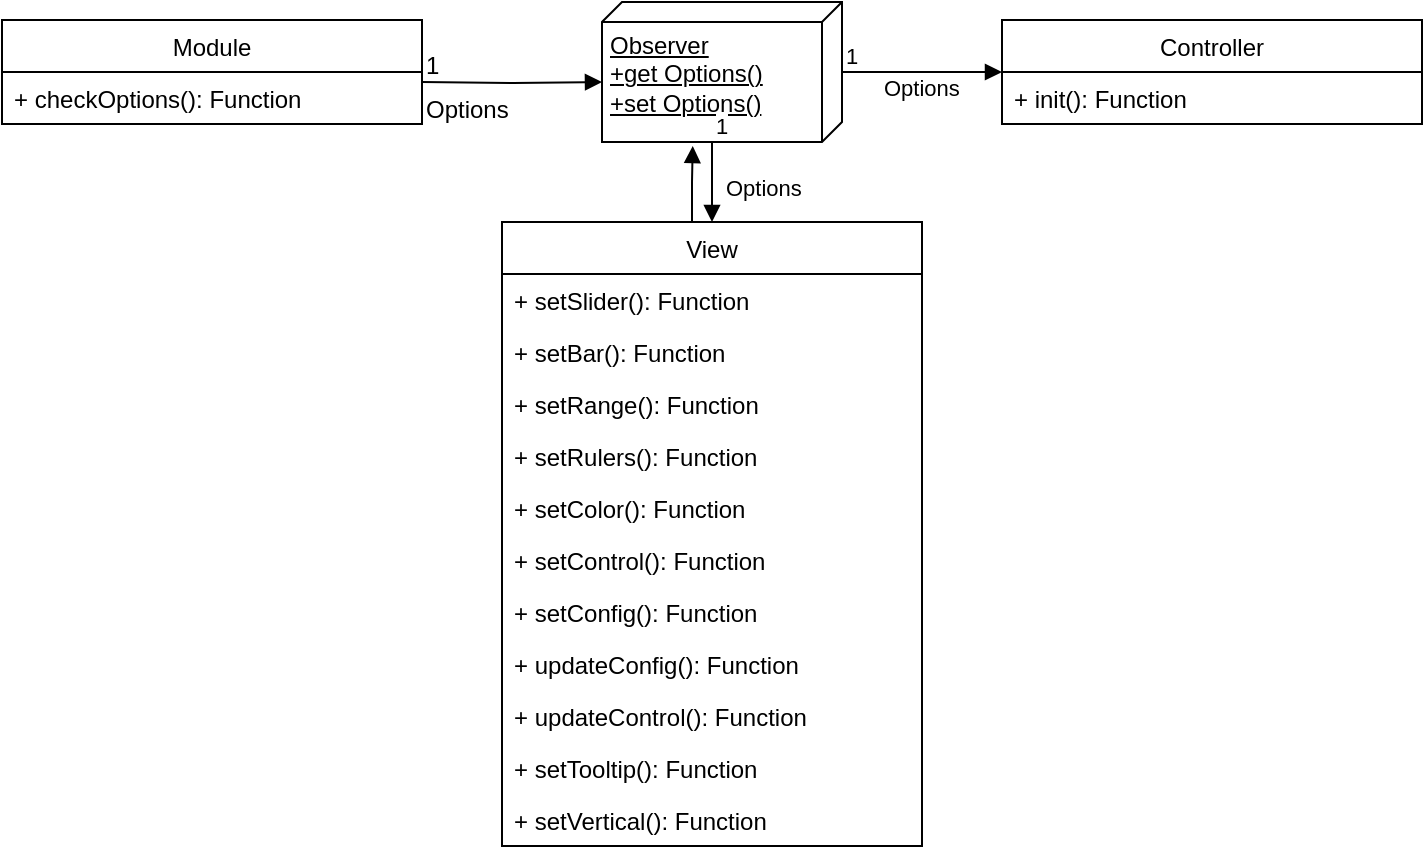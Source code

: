 <mxfile version="20.0.3"><diagram id="k6c2upQuWnuqCVighNjX" name="Page-1"><mxGraphModel dx="942" dy="600" grid="1" gridSize="10" guides="1" tooltips="1" connect="1" arrows="1" fold="1" page="1" pageScale="1" pageWidth="827" pageHeight="1169" background="#ffffff" math="0" shadow="0"><root><mxCell id="0"/><mxCell id="1" parent="0"/><mxCell id="DAhW_Mr5aPcp-bSxIS79-7" value="&lt;div&gt;Observer&lt;/div&gt;&lt;div&gt;+get Options()&lt;/div&gt;&lt;div&gt;+set Options()&lt;br&gt;&lt;/div&gt;" style="verticalAlign=top;align=left;spacingTop=8;spacingLeft=2;spacingRight=12;shape=cube;size=10;direction=south;fontStyle=4;html=1;" vertex="1" parent="1"><mxGeometry x="750" y="140" width="120" height="70" as="geometry"/></mxCell><mxCell id="DAhW_Mr5aPcp-bSxIS79-13" value="Options" style="endArrow=block;endFill=1;html=1;edgeStyle=orthogonalEdgeStyle;align=left;verticalAlign=top;rounded=0;entryX=0.5;entryY=0;entryDx=0;entryDy=0;exitX=0;exitY=0;exitDx=70;exitDy=65;exitPerimeter=0;" edge="1" parent="1" source="DAhW_Mr5aPcp-bSxIS79-7"><mxGeometry x="-0.5" y="5" relative="1" as="geometry"><mxPoint x="790" y="230" as="sourcePoint"/><mxPoint x="805" y="250" as="targetPoint"/><Array as="points"><mxPoint x="805" y="220"/><mxPoint x="805" y="220"/></Array><mxPoint as="offset"/></mxGeometry></mxCell><mxCell id="DAhW_Mr5aPcp-bSxIS79-14" value="1" style="edgeLabel;resizable=0;html=1;align=left;verticalAlign=bottom;" connectable="0" vertex="1" parent="DAhW_Mr5aPcp-bSxIS79-13"><mxGeometry x="-1" relative="1" as="geometry"/></mxCell><mxCell id="DAhW_Mr5aPcp-bSxIS79-20" value="Options" style="endArrow=block;endFill=1;html=1;edgeStyle=orthogonalEdgeStyle;align=left;verticalAlign=top;rounded=0;" edge="1" parent="1" source="DAhW_Mr5aPcp-bSxIS79-7"><mxGeometry x="-0.538" y="5" relative="1" as="geometry"><mxPoint x="880" y="172.5" as="sourcePoint"/><mxPoint x="950" y="175" as="targetPoint"/><Array as="points"/><mxPoint as="offset"/></mxGeometry></mxCell><mxCell id="DAhW_Mr5aPcp-bSxIS79-21" value="1" style="edgeLabel;resizable=0;html=1;align=left;verticalAlign=bottom;" connectable="0" vertex="1" parent="DAhW_Mr5aPcp-bSxIS79-20"><mxGeometry x="-1" relative="1" as="geometry"/></mxCell><mxCell id="DAhW_Mr5aPcp-bSxIS79-22" value="" style="endArrow=block;endFill=1;html=1;edgeStyle=orthogonalEdgeStyle;align=left;verticalAlign=top;rounded=0;entryX=1.029;entryY=0.622;entryDx=0;entryDy=0;entryPerimeter=0;" edge="1" parent="1" target="DAhW_Mr5aPcp-bSxIS79-7"><mxGeometry x="-0.538" y="5" relative="1" as="geometry"><mxPoint x="795" y="250" as="sourcePoint"/><mxPoint x="740" y="245" as="targetPoint"/><Array as="points"><mxPoint x="795" y="230"/><mxPoint x="795" y="230"/></Array><mxPoint as="offset"/></mxGeometry></mxCell><mxCell id="DAhW_Mr5aPcp-bSxIS79-24" value="Module" style="swimlane;fontStyle=0;childLayout=stackLayout;horizontal=1;startSize=26;fillColor=none;horizontalStack=0;resizeParent=1;resizeParentMax=0;resizeLast=0;collapsible=1;marginBottom=0;fontSize=12;" vertex="1" parent="1"><mxGeometry x="450" y="149" width="210" height="52" as="geometry"/></mxCell><mxCell id="DAhW_Mr5aPcp-bSxIS79-25" value="+ checkOptions(): Function" style="text;strokeColor=none;fillColor=none;align=left;verticalAlign=top;spacingLeft=4;spacingRight=4;overflow=hidden;rotatable=0;points=[[0,0.5],[1,0.5]];portConstraint=eastwest;fontSize=12;" vertex="1" parent="DAhW_Mr5aPcp-bSxIS79-24"><mxGeometry y="26" width="210" height="26" as="geometry"/></mxCell><mxCell id="DAhW_Mr5aPcp-bSxIS79-28" value="Options" style="endArrow=block;endFill=1;html=1;edgeStyle=orthogonalEdgeStyle;align=left;verticalAlign=top;rounded=0;fontSize=12;entryX=0;entryY=0;entryDx=40;entryDy=120;entryPerimeter=0;" edge="1" parent="1" target="DAhW_Mr5aPcp-bSxIS79-7"><mxGeometry x="-1" relative="1" as="geometry"><mxPoint x="660" y="180" as="sourcePoint"/><mxPoint x="670" y="240" as="targetPoint"/></mxGeometry></mxCell><mxCell id="DAhW_Mr5aPcp-bSxIS79-29" value="1" style="edgeLabel;resizable=0;html=1;align=left;verticalAlign=bottom;fontSize=12;" connectable="0" vertex="1" parent="DAhW_Mr5aPcp-bSxIS79-28"><mxGeometry x="-1" relative="1" as="geometry"/></mxCell><mxCell id="DAhW_Mr5aPcp-bSxIS79-30" value="Controller" style="swimlane;fontStyle=0;childLayout=stackLayout;horizontal=1;startSize=26;fillColor=none;horizontalStack=0;resizeParent=1;resizeParentMax=0;resizeLast=0;collapsible=1;marginBottom=0;fontSize=12;" vertex="1" parent="1"><mxGeometry x="950" y="149" width="210" height="52" as="geometry"/></mxCell><mxCell id="DAhW_Mr5aPcp-bSxIS79-31" value="+ init(): Function" style="text;strokeColor=none;fillColor=none;align=left;verticalAlign=top;spacingLeft=4;spacingRight=4;overflow=hidden;rotatable=0;points=[[0,0.5],[1,0.5]];portConstraint=eastwest;fontSize=12;" vertex="1" parent="DAhW_Mr5aPcp-bSxIS79-30"><mxGeometry y="26" width="210" height="26" as="geometry"/></mxCell><mxCell id="DAhW_Mr5aPcp-bSxIS79-32" value="View" style="swimlane;fontStyle=0;childLayout=stackLayout;horizontal=1;startSize=26;fillColor=none;horizontalStack=0;resizeParent=1;resizeParentMax=0;resizeLast=0;collapsible=1;marginBottom=0;fontSize=12;" vertex="1" parent="1"><mxGeometry x="700" y="250" width="210" height="312" as="geometry"/></mxCell><mxCell id="DAhW_Mr5aPcp-bSxIS79-33" value="+ setSlider(): Function" style="text;strokeColor=none;fillColor=none;align=left;verticalAlign=top;spacingLeft=4;spacingRight=4;overflow=hidden;rotatable=0;points=[[0,0.5],[1,0.5]];portConstraint=eastwest;fontSize=12;" vertex="1" parent="DAhW_Mr5aPcp-bSxIS79-32"><mxGeometry y="26" width="210" height="26" as="geometry"/></mxCell><mxCell id="DAhW_Mr5aPcp-bSxIS79-34" value="+ setBar(): Function" style="text;strokeColor=none;fillColor=none;align=left;verticalAlign=top;spacingLeft=4;spacingRight=4;overflow=hidden;rotatable=0;points=[[0,0.5],[1,0.5]];portConstraint=eastwest;fontSize=12;" vertex="1" parent="DAhW_Mr5aPcp-bSxIS79-32"><mxGeometry y="52" width="210" height="26" as="geometry"/></mxCell><mxCell id="DAhW_Mr5aPcp-bSxIS79-35" value="+ setRange(): Function" style="text;strokeColor=none;fillColor=none;align=left;verticalAlign=top;spacingLeft=4;spacingRight=4;overflow=hidden;rotatable=0;points=[[0,0.5],[1,0.5]];portConstraint=eastwest;fontSize=12;" vertex="1" parent="DAhW_Mr5aPcp-bSxIS79-32"><mxGeometry y="78" width="210" height="26" as="geometry"/></mxCell><mxCell id="DAhW_Mr5aPcp-bSxIS79-36" value="+ setRulers(): Function" style="text;strokeColor=none;fillColor=none;align=left;verticalAlign=top;spacingLeft=4;spacingRight=4;overflow=hidden;rotatable=0;points=[[0,0.5],[1,0.5]];portConstraint=eastwest;fontSize=12;" vertex="1" parent="DAhW_Mr5aPcp-bSxIS79-32"><mxGeometry y="104" width="210" height="26" as="geometry"/></mxCell><mxCell id="DAhW_Mr5aPcp-bSxIS79-37" value="+ setColor(): Function" style="text;strokeColor=none;fillColor=none;align=left;verticalAlign=top;spacingLeft=4;spacingRight=4;overflow=hidden;rotatable=0;points=[[0,0.5],[1,0.5]];portConstraint=eastwest;fontSize=12;" vertex="1" parent="DAhW_Mr5aPcp-bSxIS79-32"><mxGeometry y="130" width="210" height="26" as="geometry"/></mxCell><mxCell id="DAhW_Mr5aPcp-bSxIS79-38" value="+ setControl(): Function" style="text;strokeColor=none;fillColor=none;align=left;verticalAlign=top;spacingLeft=4;spacingRight=4;overflow=hidden;rotatable=0;points=[[0,0.5],[1,0.5]];portConstraint=eastwest;fontSize=12;" vertex="1" parent="DAhW_Mr5aPcp-bSxIS79-32"><mxGeometry y="156" width="210" height="26" as="geometry"/></mxCell><mxCell id="DAhW_Mr5aPcp-bSxIS79-39" value="+ setConfig(): Function" style="text;strokeColor=none;fillColor=none;align=left;verticalAlign=top;spacingLeft=4;spacingRight=4;overflow=hidden;rotatable=0;points=[[0,0.5],[1,0.5]];portConstraint=eastwest;fontSize=12;" vertex="1" parent="DAhW_Mr5aPcp-bSxIS79-32"><mxGeometry y="182" width="210" height="26" as="geometry"/></mxCell><mxCell id="DAhW_Mr5aPcp-bSxIS79-40" value="+ updateConfig(): Function" style="text;strokeColor=none;fillColor=none;align=left;verticalAlign=top;spacingLeft=4;spacingRight=4;overflow=hidden;rotatable=0;points=[[0,0.5],[1,0.5]];portConstraint=eastwest;fontSize=12;" vertex="1" parent="DAhW_Mr5aPcp-bSxIS79-32"><mxGeometry y="208" width="210" height="26" as="geometry"/></mxCell><mxCell id="DAhW_Mr5aPcp-bSxIS79-41" value="+ updateControl(): Function" style="text;strokeColor=none;fillColor=none;align=left;verticalAlign=top;spacingLeft=4;spacingRight=4;overflow=hidden;rotatable=0;points=[[0,0.5],[1,0.5]];portConstraint=eastwest;fontSize=12;" vertex="1" parent="DAhW_Mr5aPcp-bSxIS79-32"><mxGeometry y="234" width="210" height="26" as="geometry"/></mxCell><mxCell id="DAhW_Mr5aPcp-bSxIS79-42" value="+ setTooltip(): Function" style="text;strokeColor=none;fillColor=none;align=left;verticalAlign=top;spacingLeft=4;spacingRight=4;overflow=hidden;rotatable=0;points=[[0,0.5],[1,0.5]];portConstraint=eastwest;fontSize=12;" vertex="1" parent="DAhW_Mr5aPcp-bSxIS79-32"><mxGeometry y="260" width="210" height="26" as="geometry"/></mxCell><mxCell id="DAhW_Mr5aPcp-bSxIS79-43" value="+ setVertical(): Function" style="text;strokeColor=none;fillColor=none;align=left;verticalAlign=top;spacingLeft=4;spacingRight=4;overflow=hidden;rotatable=0;points=[[0,0.5],[1,0.5]];portConstraint=eastwest;fontSize=12;" vertex="1" parent="DAhW_Mr5aPcp-bSxIS79-32"><mxGeometry y="286" width="210" height="26" as="geometry"/></mxCell></root></mxGraphModel></diagram></mxfile>